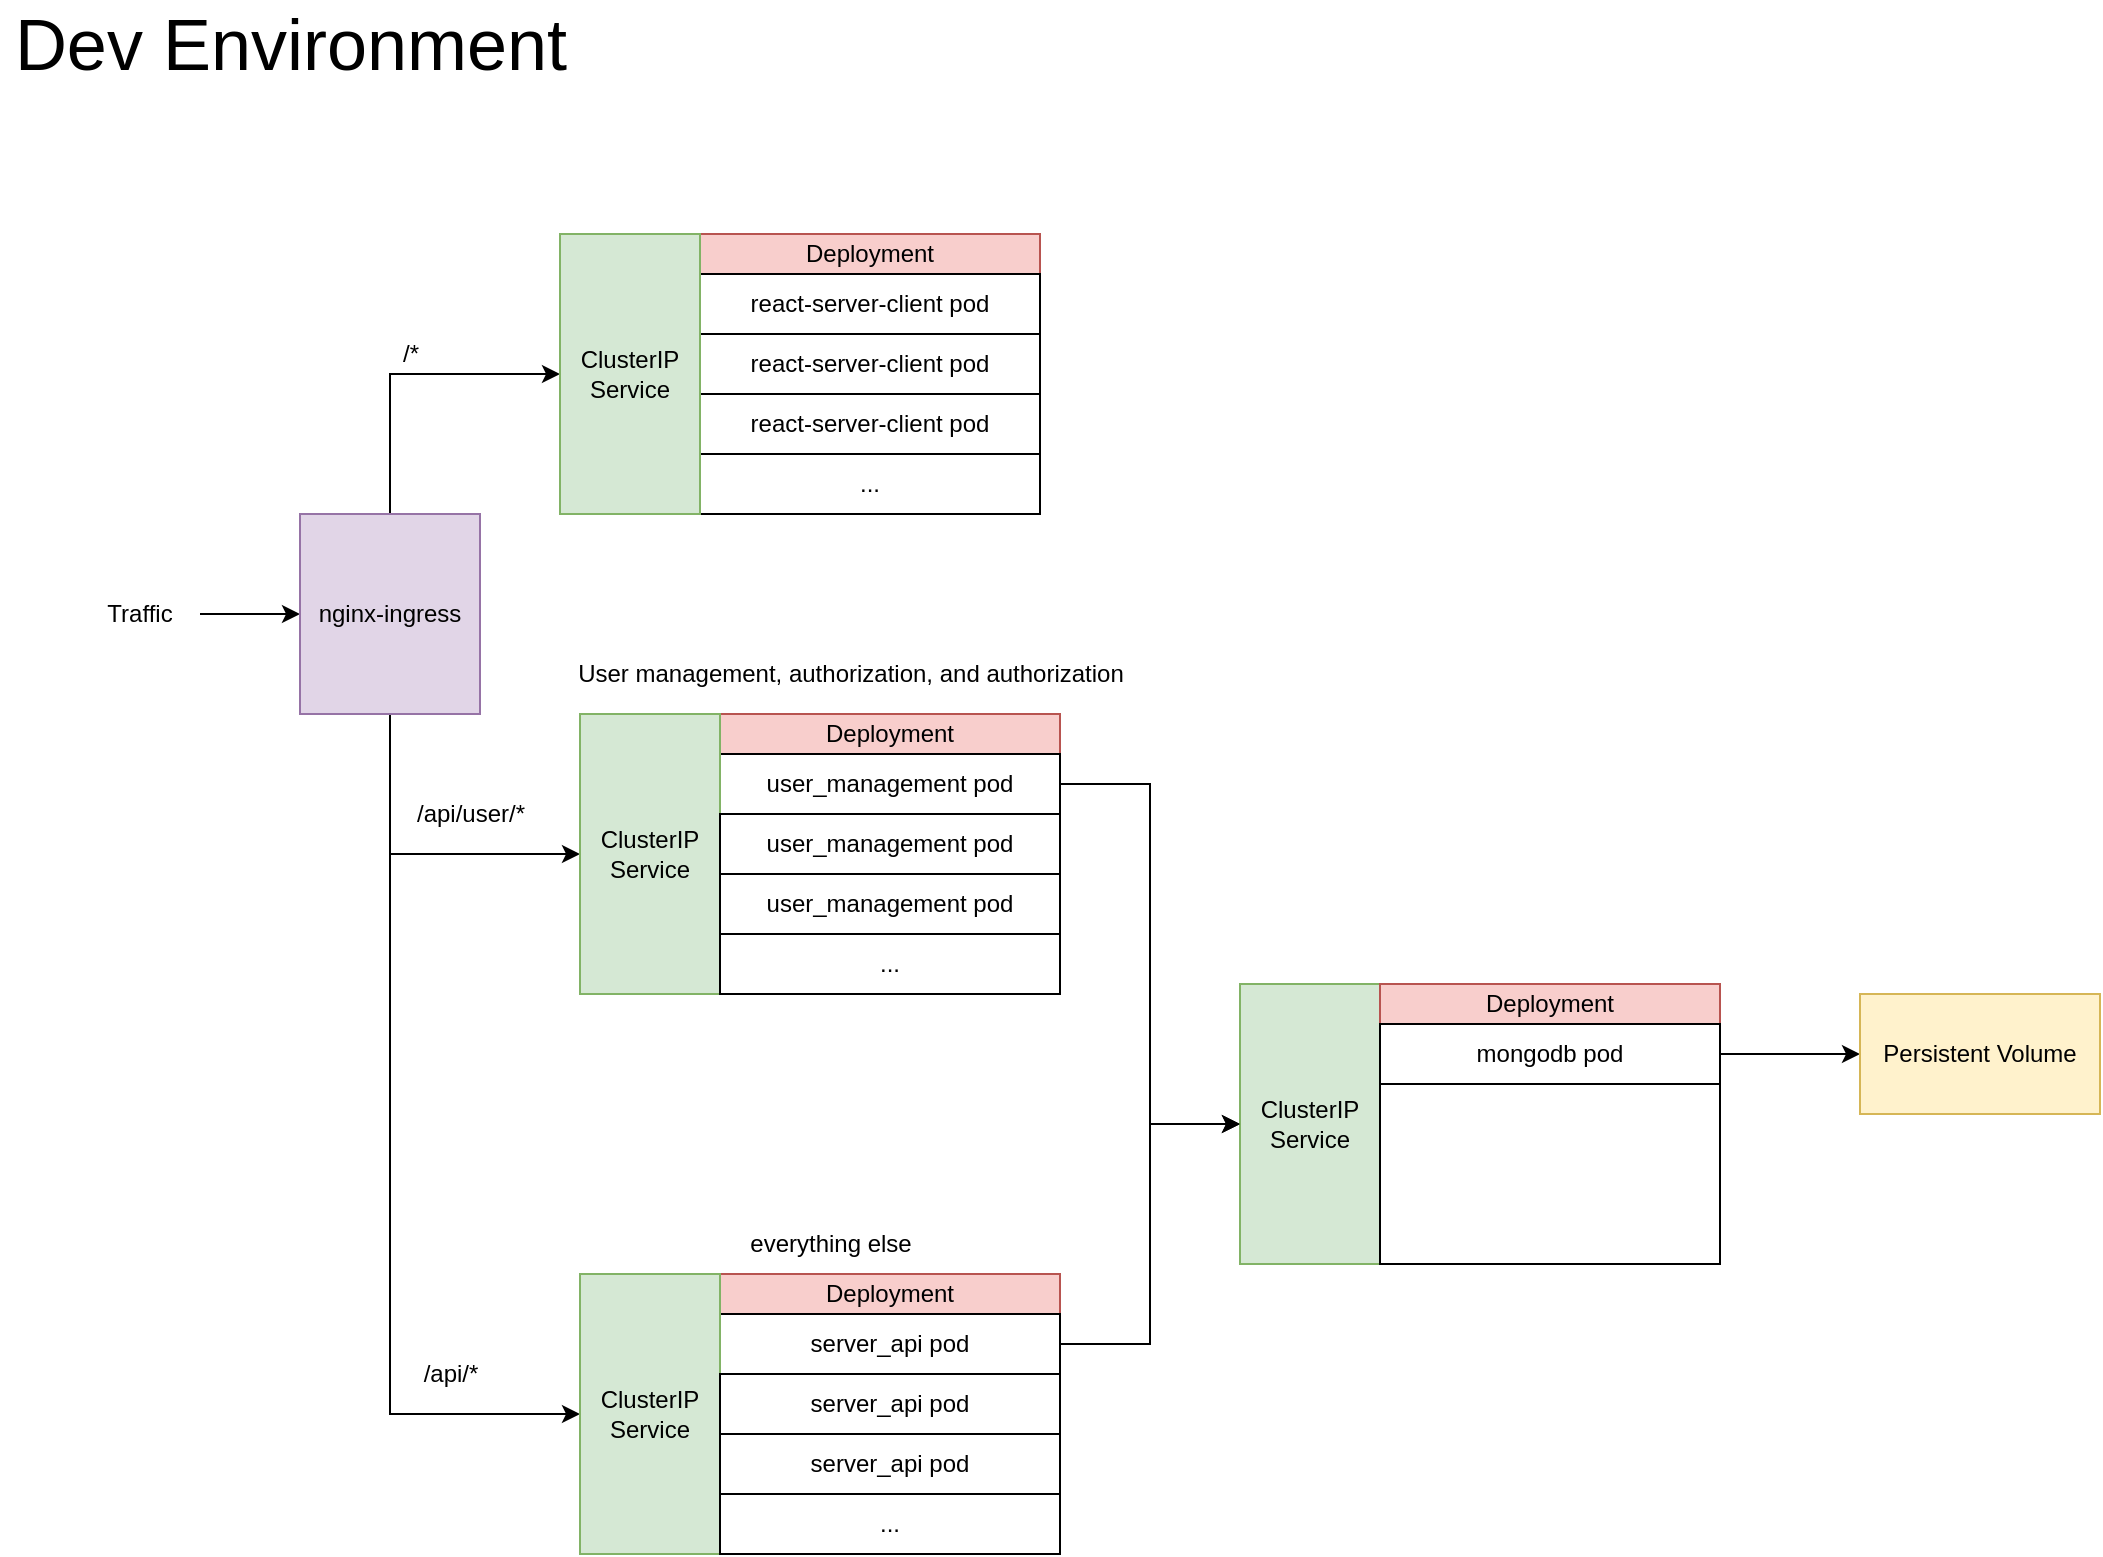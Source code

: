 <mxfile version="14.6.13" type="device" pages="2"><diagram id="BUN0zeX8ErIfLA1Tuo8H" name="Page-1"><mxGraphModel dx="1625" dy="942" grid="1" gridSize="10" guides="1" tooltips="1" connect="1" arrows="1" fold="1" page="1" pageScale="1" pageWidth="850" pageHeight="1100" math="0" shadow="0"><root><mxCell id="0"/><mxCell id="1" parent="0"/><mxCell id="NH68k7Bs9rFK-1t2UABl-8" value="" style="edgeStyle=orthogonalEdgeStyle;rounded=0;orthogonalLoop=1;jettySize=auto;html=1;" parent="1" source="NH68k7Bs9rFK-1t2UABl-3" target="NH68k7Bs9rFK-1t2UABl-1" edge="1"><mxGeometry relative="1" as="geometry"/></mxCell><mxCell id="NH68k7Bs9rFK-1t2UABl-3" value="Traffic" style="text;html=1;strokeColor=none;fillColor=none;align=center;verticalAlign=middle;whiteSpace=wrap;rounded=0;" parent="1" vertex="1"><mxGeometry x="90" y="475" width="60" height="30" as="geometry"/></mxCell><mxCell id="NH68k7Bs9rFK-1t2UABl-46" style="edgeStyle=orthogonalEdgeStyle;rounded=0;orthogonalLoop=1;jettySize=auto;html=1;exitX=0.5;exitY=0;exitDx=0;exitDy=0;entryX=0;entryY=0.5;entryDx=0;entryDy=0;" parent="1" source="NH68k7Bs9rFK-1t2UABl-1" target="NH68k7Bs9rFK-1t2UABl-45" edge="1"><mxGeometry relative="1" as="geometry"/></mxCell><mxCell id="wJmKBXI6RJ40PAZ7qnUp-2" style="edgeStyle=orthogonalEdgeStyle;rounded=0;orthogonalLoop=1;jettySize=auto;html=1;exitX=0.5;exitY=1;exitDx=0;exitDy=0;" edge="1" parent="1" source="NH68k7Bs9rFK-1t2UABl-1" target="NH68k7Bs9rFK-1t2UABl-75"><mxGeometry relative="1" as="geometry"><Array as="points"><mxPoint x="245" y="610"/></Array></mxGeometry></mxCell><mxCell id="wJmKBXI6RJ40PAZ7qnUp-4" style="edgeStyle=orthogonalEdgeStyle;rounded=0;orthogonalLoop=1;jettySize=auto;html=1;entryX=0;entryY=0.5;entryDx=0;entryDy=0;" edge="1" parent="1" source="NH68k7Bs9rFK-1t2UABl-1" target="NH68k7Bs9rFK-1t2UABl-85"><mxGeometry relative="1" as="geometry"><Array as="points"><mxPoint x="245" y="890"/></Array></mxGeometry></mxCell><mxCell id="NH68k7Bs9rFK-1t2UABl-1" value="nginx-ingress" style="rounded=0;whiteSpace=wrap;html=1;fillColor=#e1d5e7;strokeColor=#9673a6;" parent="1" vertex="1"><mxGeometry x="200" y="440" width="90" height="100" as="geometry"/></mxCell><mxCell id="NH68k7Bs9rFK-1t2UABl-12" value="" style="rounded=0;whiteSpace=wrap;html=1;" parent="1" vertex="1"><mxGeometry x="400" y="300" width="170" height="140" as="geometry"/></mxCell><mxCell id="NH68k7Bs9rFK-1t2UABl-17" value="Deployment" style="rounded=0;whiteSpace=wrap;html=1;fillColor=#f8cecc;strokeColor=#b85450;" parent="1" vertex="1"><mxGeometry x="400" y="300" width="170" height="20" as="geometry"/></mxCell><mxCell id="NH68k7Bs9rFK-1t2UABl-21" value="react-server-client pod" style="rounded=0;whiteSpace=wrap;html=1;" parent="1" vertex="1"><mxGeometry x="400" y="320" width="170" height="30" as="geometry"/></mxCell><mxCell id="NH68k7Bs9rFK-1t2UABl-23" value="react-server-client&amp;nbsp;pod" style="rounded=0;whiteSpace=wrap;html=1;" parent="1" vertex="1"><mxGeometry x="400" y="350" width="170" height="30" as="geometry"/></mxCell><mxCell id="NH68k7Bs9rFK-1t2UABl-24" value="react-server-client&amp;nbsp;pod" style="rounded=0;whiteSpace=wrap;html=1;" parent="1" vertex="1"><mxGeometry x="400" y="380" width="170" height="30" as="geometry"/></mxCell><mxCell id="NH68k7Bs9rFK-1t2UABl-25" value="..." style="rounded=0;whiteSpace=wrap;html=1;" parent="1" vertex="1"><mxGeometry x="400" y="410" width="170" height="30" as="geometry"/></mxCell><mxCell id="NH68k7Bs9rFK-1t2UABl-45" value="ClusterIP Service" style="rounded=0;whiteSpace=wrap;html=1;fillColor=#d5e8d4;strokeColor=#82b366;" parent="1" vertex="1"><mxGeometry x="330" y="300" width="70" height="140" as="geometry"/></mxCell><mxCell id="NH68k7Bs9rFK-1t2UABl-49" value="/api/*" style="text;html=1;resizable=0;autosize=1;align=center;verticalAlign=middle;points=[];fillColor=none;strokeColor=none;rounded=0;" parent="1" vertex="1"><mxGeometry x="255" y="860" width="40" height="20" as="geometry"/></mxCell><mxCell id="NH68k7Bs9rFK-1t2UABl-50" value="/*" style="text;html=1;resizable=0;autosize=1;align=center;verticalAlign=middle;points=[];fillColor=none;strokeColor=none;rounded=0;" parent="1" vertex="1"><mxGeometry x="245" y="350" width="20" height="20" as="geometry"/></mxCell><mxCell id="NH68k7Bs9rFK-1t2UABl-51" value="" style="rounded=0;whiteSpace=wrap;html=1;" parent="1" vertex="1"><mxGeometry x="410" y="560" width="170" height="120" as="geometry"/></mxCell><mxCell id="NH68k7Bs9rFK-1t2UABl-52" value="Deployment" style="rounded=0;whiteSpace=wrap;html=1;fillColor=#f8cecc;strokeColor=#b85450;" parent="1" vertex="1"><mxGeometry x="410" y="540" width="170" height="20" as="geometry"/></mxCell><mxCell id="NH68k7Bs9rFK-1t2UABl-90" style="edgeStyle=orthogonalEdgeStyle;rounded=0;orthogonalLoop=1;jettySize=auto;html=1;exitX=1;exitY=0.5;exitDx=0;exitDy=0;entryX=0;entryY=0.5;entryDx=0;entryDy=0;" parent="1" source="NH68k7Bs9rFK-1t2UABl-53" target="NH68k7Bs9rFK-1t2UABl-58" edge="1"><mxGeometry relative="1" as="geometry"/></mxCell><mxCell id="NH68k7Bs9rFK-1t2UABl-53" value="user_management pod" style="rounded=0;whiteSpace=wrap;html=1;" parent="1" vertex="1"><mxGeometry x="410" y="560" width="170" height="30" as="geometry"/></mxCell><mxCell id="NH68k7Bs9rFK-1t2UABl-58" value="ClusterIP Service" style="rounded=0;whiteSpace=wrap;html=1;fillColor=#d5e8d4;strokeColor=#82b366;" parent="1" vertex="1"><mxGeometry x="670" y="675" width="70" height="140" as="geometry"/></mxCell><mxCell id="NH68k7Bs9rFK-1t2UABl-72" value="" style="rounded=0;whiteSpace=wrap;html=1;" parent="1" vertex="1"><mxGeometry x="740" y="695" width="170" height="120" as="geometry"/></mxCell><mxCell id="NH68k7Bs9rFK-1t2UABl-73" value="Deployment" style="rounded=0;whiteSpace=wrap;html=1;fillColor=#f8cecc;strokeColor=#b85450;" parent="1" vertex="1"><mxGeometry x="740" y="675" width="170" height="20" as="geometry"/></mxCell><mxCell id="NH68k7Bs9rFK-1t2UABl-81" style="edgeStyle=orthogonalEdgeStyle;rounded=0;orthogonalLoop=1;jettySize=auto;html=1;exitX=1;exitY=0.5;exitDx=0;exitDy=0;" parent="1" source="NH68k7Bs9rFK-1t2UABl-74" target="NH68k7Bs9rFK-1t2UABl-79" edge="1"><mxGeometry relative="1" as="geometry"/></mxCell><mxCell id="NH68k7Bs9rFK-1t2UABl-74" value="mongodb pod" style="rounded=0;whiteSpace=wrap;html=1;" parent="1" vertex="1"><mxGeometry x="740" y="695" width="170" height="30" as="geometry"/></mxCell><mxCell id="NH68k7Bs9rFK-1t2UABl-75" value="ClusterIP Service" style="rounded=0;whiteSpace=wrap;html=1;fillColor=#d5e8d4;strokeColor=#82b366;" parent="1" vertex="1"><mxGeometry x="340" y="540" width="70" height="140" as="geometry"/></mxCell><mxCell id="NH68k7Bs9rFK-1t2UABl-79" value="Persistent Volume" style="rounded=0;whiteSpace=wrap;html=1;labelBackgroundColor=none;fillColor=#fff2cc;strokeColor=#d6b656;" parent="1" vertex="1"><mxGeometry x="980" y="680" width="120" height="60" as="geometry"/></mxCell><mxCell id="NH68k7Bs9rFK-1t2UABl-82" value="" style="rounded=0;whiteSpace=wrap;html=1;" parent="1" vertex="1"><mxGeometry x="410" y="840" width="170" height="120" as="geometry"/></mxCell><mxCell id="NH68k7Bs9rFK-1t2UABl-83" value="Deployment" style="rounded=0;whiteSpace=wrap;html=1;fillColor=#f8cecc;strokeColor=#b85450;" parent="1" vertex="1"><mxGeometry x="410" y="820" width="170" height="20" as="geometry"/></mxCell><mxCell id="NH68k7Bs9rFK-1t2UABl-89" style="edgeStyle=orthogonalEdgeStyle;rounded=0;orthogonalLoop=1;jettySize=auto;html=1;exitX=1;exitY=0.5;exitDx=0;exitDy=0;entryX=0;entryY=0.5;entryDx=0;entryDy=0;" parent="1" source="NH68k7Bs9rFK-1t2UABl-84" target="NH68k7Bs9rFK-1t2UABl-58" edge="1"><mxGeometry relative="1" as="geometry"/></mxCell><mxCell id="NH68k7Bs9rFK-1t2UABl-84" value="server_api pod" style="rounded=0;whiteSpace=wrap;html=1;" parent="1" vertex="1"><mxGeometry x="410" y="840" width="170" height="30" as="geometry"/></mxCell><mxCell id="NH68k7Bs9rFK-1t2UABl-85" value="ClusterIP Service" style="rounded=0;whiteSpace=wrap;html=1;fillColor=#d5e8d4;strokeColor=#82b366;" parent="1" vertex="1"><mxGeometry x="340" y="820" width="70" height="140" as="geometry"/></mxCell><mxCell id="NH68k7Bs9rFK-1t2UABl-95" value="User management, authorization, and authorization" style="text;html=1;resizable=0;autosize=1;align=center;verticalAlign=middle;points=[];fillColor=none;strokeColor=none;rounded=0;labelBackgroundColor=none;" parent="1" vertex="1"><mxGeometry x="330" y="510" width="290" height="20" as="geometry"/></mxCell><mxCell id="qw8Diko-G9ZeuLJR0sN6-1" value="&lt;font style=&quot;font-size: 36px&quot;&gt;Dev Environment&lt;/font&gt;" style="text;html=1;resizable=0;autosize=1;align=center;verticalAlign=middle;points=[];fillColor=none;strokeColor=none;rounded=0;" parent="1" vertex="1"><mxGeometry x="50" y="190" width="290" height="30" as="geometry"/></mxCell><mxCell id="wJmKBXI6RJ40PAZ7qnUp-5" value="/api/user/*" style="text;html=1;resizable=0;autosize=1;align=center;verticalAlign=middle;points=[];fillColor=none;strokeColor=none;rounded=0;" vertex="1" parent="1"><mxGeometry x="250" y="580" width="70" height="20" as="geometry"/></mxCell><mxCell id="wJmKBXI6RJ40PAZ7qnUp-6" value="server_api pod" style="rounded=0;whiteSpace=wrap;html=1;" vertex="1" parent="1"><mxGeometry x="410" y="870" width="170" height="30" as="geometry"/></mxCell><mxCell id="wJmKBXI6RJ40PAZ7qnUp-7" value="server_api pod" style="rounded=0;whiteSpace=wrap;html=1;" vertex="1" parent="1"><mxGeometry x="410" y="900" width="170" height="30" as="geometry"/></mxCell><mxCell id="wJmKBXI6RJ40PAZ7qnUp-8" value="..." style="rounded=0;whiteSpace=wrap;html=1;" vertex="1" parent="1"><mxGeometry x="410" y="930" width="170" height="30" as="geometry"/></mxCell><mxCell id="wJmKBXI6RJ40PAZ7qnUp-9" value="user_management pod" style="rounded=0;whiteSpace=wrap;html=1;" vertex="1" parent="1"><mxGeometry x="410" y="590" width="170" height="30" as="geometry"/></mxCell><mxCell id="wJmKBXI6RJ40PAZ7qnUp-10" value="user_management pod" style="rounded=0;whiteSpace=wrap;html=1;" vertex="1" parent="1"><mxGeometry x="410" y="620" width="170" height="30" as="geometry"/></mxCell><mxCell id="wJmKBXI6RJ40PAZ7qnUp-11" value="..." style="rounded=0;whiteSpace=wrap;html=1;" vertex="1" parent="1"><mxGeometry x="410" y="650" width="170" height="30" as="geometry"/></mxCell><mxCell id="wJmKBXI6RJ40PAZ7qnUp-12" value="everything else" style="text;html=1;resizable=0;autosize=1;align=center;verticalAlign=middle;points=[];fillColor=none;strokeColor=none;rounded=0;labelBackgroundColor=none;" vertex="1" parent="1"><mxGeometry x="415" y="795" width="100" height="20" as="geometry"/></mxCell></root></mxGraphModel></diagram><diagram id="R4rSdhRdQZI7eO6KIkGB" name="Page-2"><mxGraphModel dx="2243" dy="1285" grid="1" gridSize="10" guides="1" tooltips="1" connect="1" arrows="1" fold="1" page="1" pageScale="1" pageWidth="850" pageHeight="1100" math="0" shadow="0"><root><mxCell id="oFJh5TbJ9YvuWG7Rph3Z-0"/><mxCell id="oFJh5TbJ9YvuWG7Rph3Z-1" parent="oFJh5TbJ9YvuWG7Rph3Z-0"/><mxCell id="oFJh5TbJ9YvuWG7Rph3Z-2" value="" style="edgeStyle=orthogonalEdgeStyle;rounded=0;orthogonalLoop=1;jettySize=auto;html=1;" edge="1" parent="oFJh5TbJ9YvuWG7Rph3Z-1" source="oFJh5TbJ9YvuWG7Rph3Z-3" target="oFJh5TbJ9YvuWG7Rph3Z-6"><mxGeometry relative="1" as="geometry"/></mxCell><mxCell id="oFJh5TbJ9YvuWG7Rph3Z-3" value="Traffic" style="text;html=1;strokeColor=none;fillColor=none;align=center;verticalAlign=middle;whiteSpace=wrap;rounded=0;" vertex="1" parent="oFJh5TbJ9YvuWG7Rph3Z-1"><mxGeometry x="90" y="475" width="60" height="30" as="geometry"/></mxCell><mxCell id="oFJh5TbJ9YvuWG7Rph3Z-4" style="edgeStyle=orthogonalEdgeStyle;rounded=0;orthogonalLoop=1;jettySize=auto;html=1;exitX=0.5;exitY=0;exitDx=0;exitDy=0;entryX=0;entryY=0.5;entryDx=0;entryDy=0;" edge="1" parent="oFJh5TbJ9YvuWG7Rph3Z-1" source="oFJh5TbJ9YvuWG7Rph3Z-6" target="oFJh5TbJ9YvuWG7Rph3Z-22"><mxGeometry relative="1" as="geometry"/></mxCell><mxCell id="oFJh5TbJ9YvuWG7Rph3Z-5" style="edgeStyle=orthogonalEdgeStyle;rounded=0;orthogonalLoop=1;jettySize=auto;html=1;exitX=0.5;exitY=1;exitDx=0;exitDy=0;entryX=0;entryY=0.5;entryDx=0;entryDy=0;" edge="1" parent="oFJh5TbJ9YvuWG7Rph3Z-1" source="oFJh5TbJ9YvuWG7Rph3Z-6" target="oFJh5TbJ9YvuWG7Rph3Z-21"><mxGeometry relative="1" as="geometry"/></mxCell><mxCell id="oFJh5TbJ9YvuWG7Rph3Z-6" value="nginx-ingress" style="rounded=0;whiteSpace=wrap;html=1;fillColor=#e1d5e7;strokeColor=#9673a6;" vertex="1" parent="oFJh5TbJ9YvuWG7Rph3Z-1"><mxGeometry x="200" y="440" width="90" height="100" as="geometry"/></mxCell><mxCell id="oFJh5TbJ9YvuWG7Rph3Z-7" value="" style="rounded=0;whiteSpace=wrap;html=1;" vertex="1" parent="oFJh5TbJ9YvuWG7Rph3Z-1"><mxGeometry x="400" y="300" width="170" height="140" as="geometry"/></mxCell><mxCell id="oFJh5TbJ9YvuWG7Rph3Z-8" value="Deployment" style="rounded=0;whiteSpace=wrap;html=1;fillColor=#f8cecc;strokeColor=#b85450;" vertex="1" parent="oFJh5TbJ9YvuWG7Rph3Z-1"><mxGeometry x="400" y="300" width="170" height="20" as="geometry"/></mxCell><mxCell id="oFJh5TbJ9YvuWG7Rph3Z-9" value="nginx-react-client pod" style="rounded=0;whiteSpace=wrap;html=1;" vertex="1" parent="oFJh5TbJ9YvuWG7Rph3Z-1"><mxGeometry x="400" y="320" width="170" height="30" as="geometry"/></mxCell><mxCell id="oFJh5TbJ9YvuWG7Rph3Z-10" value="nginx-react-client&amp;nbsp;pod" style="rounded=0;whiteSpace=wrap;html=1;" vertex="1" parent="oFJh5TbJ9YvuWG7Rph3Z-1"><mxGeometry x="400" y="350" width="170" height="30" as="geometry"/></mxCell><mxCell id="oFJh5TbJ9YvuWG7Rph3Z-11" value="nginx-react-client&amp;nbsp;pod" style="rounded=0;whiteSpace=wrap;html=1;" vertex="1" parent="oFJh5TbJ9YvuWG7Rph3Z-1"><mxGeometry x="400" y="380" width="170" height="30" as="geometry"/></mxCell><mxCell id="oFJh5TbJ9YvuWG7Rph3Z-12" value="..." style="rounded=0;whiteSpace=wrap;html=1;" vertex="1" parent="oFJh5TbJ9YvuWG7Rph3Z-1"><mxGeometry x="400" y="410" width="170" height="30" as="geometry"/></mxCell><mxCell id="oFJh5TbJ9YvuWG7Rph3Z-13" value="" style="rounded=0;whiteSpace=wrap;html=1;" vertex="1" parent="oFJh5TbJ9YvuWG7Rph3Z-1"><mxGeometry x="400" y="540" width="170" height="140" as="geometry"/></mxCell><mxCell id="oFJh5TbJ9YvuWG7Rph3Z-14" value="Deployment" style="rounded=0;whiteSpace=wrap;html=1;fillColor=#f8cecc;strokeColor=#b85450;" vertex="1" parent="oFJh5TbJ9YvuWG7Rph3Z-1"><mxGeometry x="400" y="540" width="170" height="20" as="geometry"/></mxCell><mxCell id="oFJh5TbJ9YvuWG7Rph3Z-15" value="api-gateway pod" style="rounded=0;whiteSpace=wrap;html=1;" vertex="1" parent="oFJh5TbJ9YvuWG7Rph3Z-1"><mxGeometry x="400" y="560" width="170" height="30" as="geometry"/></mxCell><mxCell id="oFJh5TbJ9YvuWG7Rph3Z-16" style="edgeStyle=orthogonalEdgeStyle;rounded=0;orthogonalLoop=1;jettySize=auto;html=1;exitX=1;exitY=0.25;exitDx=0;exitDy=0;entryX=0;entryY=0.5;entryDx=0;entryDy=0;" edge="1" parent="oFJh5TbJ9YvuWG7Rph3Z-1" source="oFJh5TbJ9YvuWG7Rph3Z-17" target="oFJh5TbJ9YvuWG7Rph3Z-44"><mxGeometry relative="1" as="geometry"/></mxCell><mxCell id="oFJh5TbJ9YvuWG7Rph3Z-17" value="api-gateway pod" style="rounded=0;whiteSpace=wrap;html=1;" vertex="1" parent="oFJh5TbJ9YvuWG7Rph3Z-1"><mxGeometry x="400" y="590" width="170" height="30" as="geometry"/></mxCell><mxCell id="oFJh5TbJ9YvuWG7Rph3Z-18" style="edgeStyle=orthogonalEdgeStyle;rounded=0;orthogonalLoop=1;jettySize=auto;html=1;exitX=1;exitY=0.5;exitDx=0;exitDy=0;entryX=0;entryY=0.5;entryDx=0;entryDy=0;" edge="1" parent="oFJh5TbJ9YvuWG7Rph3Z-1" source="oFJh5TbJ9YvuWG7Rph3Z-19" target="oFJh5TbJ9YvuWG7Rph3Z-38"><mxGeometry relative="1" as="geometry"/></mxCell><mxCell id="oFJh5TbJ9YvuWG7Rph3Z-19" value="api-gateway pod" style="rounded=0;whiteSpace=wrap;html=1;" vertex="1" parent="oFJh5TbJ9YvuWG7Rph3Z-1"><mxGeometry x="400" y="620" width="170" height="30" as="geometry"/></mxCell><mxCell id="oFJh5TbJ9YvuWG7Rph3Z-20" value="..." style="rounded=0;whiteSpace=wrap;html=1;" vertex="1" parent="oFJh5TbJ9YvuWG7Rph3Z-1"><mxGeometry x="400" y="650" width="170" height="30" as="geometry"/></mxCell><mxCell id="oFJh5TbJ9YvuWG7Rph3Z-21" value="ClusterIP Service" style="rounded=0;whiteSpace=wrap;html=1;fillColor=#d5e8d4;strokeColor=#82b366;" vertex="1" parent="oFJh5TbJ9YvuWG7Rph3Z-1"><mxGeometry x="330" y="540" width="70" height="140" as="geometry"/></mxCell><mxCell id="oFJh5TbJ9YvuWG7Rph3Z-22" value="ClusterIP Service" style="rounded=0;whiteSpace=wrap;html=1;fillColor=#d5e8d4;strokeColor=#82b366;" vertex="1" parent="oFJh5TbJ9YvuWG7Rph3Z-1"><mxGeometry x="330" y="300" width="70" height="140" as="geometry"/></mxCell><mxCell id="oFJh5TbJ9YvuWG7Rph3Z-23" value="/api/*" style="text;html=1;resizable=0;autosize=1;align=center;verticalAlign=middle;points=[];fillColor=none;strokeColor=none;rounded=0;" vertex="1" parent="oFJh5TbJ9YvuWG7Rph3Z-1"><mxGeometry x="235" y="610" width="40" height="20" as="geometry"/></mxCell><mxCell id="oFJh5TbJ9YvuWG7Rph3Z-24" value="/*" style="text;html=1;resizable=0;autosize=1;align=center;verticalAlign=middle;points=[];fillColor=none;strokeColor=none;rounded=0;" vertex="1" parent="oFJh5TbJ9YvuWG7Rph3Z-1"><mxGeometry x="245" y="350" width="20" height="20" as="geometry"/></mxCell><mxCell id="oFJh5TbJ9YvuWG7Rph3Z-25" value="" style="rounded=0;whiteSpace=wrap;html=1;" vertex="1" parent="oFJh5TbJ9YvuWG7Rph3Z-1"><mxGeometry x="740" y="420" width="170" height="120" as="geometry"/></mxCell><mxCell id="oFJh5TbJ9YvuWG7Rph3Z-26" value="Deployment" style="rounded=0;whiteSpace=wrap;html=1;fillColor=#f8cecc;strokeColor=#b85450;" vertex="1" parent="oFJh5TbJ9YvuWG7Rph3Z-1"><mxGeometry x="740" y="400" width="170" height="20" as="geometry"/></mxCell><mxCell id="oFJh5TbJ9YvuWG7Rph3Z-27" style="edgeStyle=orthogonalEdgeStyle;rounded=0;orthogonalLoop=1;jettySize=auto;html=1;exitX=1;exitY=0.5;exitDx=0;exitDy=0;entryX=0;entryY=0.5;entryDx=0;entryDy=0;" edge="1" parent="oFJh5TbJ9YvuWG7Rph3Z-1" source="oFJh5TbJ9YvuWG7Rph3Z-28" target="oFJh5TbJ9YvuWG7Rph3Z-29"><mxGeometry relative="1" as="geometry"/></mxCell><mxCell id="oFJh5TbJ9YvuWG7Rph3Z-28" value="user_management pod" style="rounded=0;whiteSpace=wrap;html=1;" vertex="1" parent="oFJh5TbJ9YvuWG7Rph3Z-1"><mxGeometry x="740" y="420" width="170" height="30" as="geometry"/></mxCell><mxCell id="oFJh5TbJ9YvuWG7Rph3Z-29" value="ClusterIP Service" style="rounded=0;whiteSpace=wrap;html=1;fillColor=#d5e8d4;strokeColor=#82b366;" vertex="1" parent="oFJh5TbJ9YvuWG7Rph3Z-1"><mxGeometry x="1000" y="535" width="70" height="140" as="geometry"/></mxCell><mxCell id="oFJh5TbJ9YvuWG7Rph3Z-30" value="" style="endArrow=none;html=1;" edge="1" parent="oFJh5TbJ9YvuWG7Rph3Z-1"><mxGeometry width="50" height="50" relative="1" as="geometry"><mxPoint x="570" y="634.58" as="sourcePoint"/><mxPoint x="620" y="635" as="targetPoint"/></mxGeometry></mxCell><mxCell id="oFJh5TbJ9YvuWG7Rph3Z-31" value="" style="endArrow=none;html=1;" edge="1" parent="oFJh5TbJ9YvuWG7Rph3Z-1"><mxGeometry width="50" height="50" relative="1" as="geometry"><mxPoint x="570" y="664.58" as="sourcePoint"/><mxPoint x="620" y="665" as="targetPoint"/></mxGeometry></mxCell><mxCell id="oFJh5TbJ9YvuWG7Rph3Z-32" value="" style="endArrow=none;html=1;" edge="1" parent="oFJh5TbJ9YvuWG7Rph3Z-1"><mxGeometry width="50" height="50" relative="1" as="geometry"><mxPoint x="570" y="574.58" as="sourcePoint"/><mxPoint x="620" y="575" as="targetPoint"/></mxGeometry></mxCell><mxCell id="oFJh5TbJ9YvuWG7Rph3Z-33" value="" style="endArrow=none;html=1;" edge="1" parent="oFJh5TbJ9YvuWG7Rph3Z-1"><mxGeometry width="50" height="50" relative="1" as="geometry"><mxPoint x="620" y="665" as="sourcePoint"/><mxPoint x="620" y="575" as="targetPoint"/><Array as="points"><mxPoint x="620" y="620"/></Array></mxGeometry></mxCell><mxCell id="oFJh5TbJ9YvuWG7Rph3Z-34" value="" style="rounded=0;whiteSpace=wrap;html=1;" vertex="1" parent="oFJh5TbJ9YvuWG7Rph3Z-1"><mxGeometry x="1070" y="555" width="170" height="120" as="geometry"/></mxCell><mxCell id="oFJh5TbJ9YvuWG7Rph3Z-35" value="Deployment" style="rounded=0;whiteSpace=wrap;html=1;fillColor=#f8cecc;strokeColor=#b85450;" vertex="1" parent="oFJh5TbJ9YvuWG7Rph3Z-1"><mxGeometry x="1070" y="535" width="170" height="20" as="geometry"/></mxCell><mxCell id="oFJh5TbJ9YvuWG7Rph3Z-36" style="edgeStyle=orthogonalEdgeStyle;rounded=0;orthogonalLoop=1;jettySize=auto;html=1;exitX=1;exitY=0.5;exitDx=0;exitDy=0;" edge="1" parent="oFJh5TbJ9YvuWG7Rph3Z-1" source="oFJh5TbJ9YvuWG7Rph3Z-37" target="oFJh5TbJ9YvuWG7Rph3Z-39"><mxGeometry relative="1" as="geometry"/></mxCell><mxCell id="oFJh5TbJ9YvuWG7Rph3Z-37" value="mongodb pod" style="rounded=0;whiteSpace=wrap;html=1;" vertex="1" parent="oFJh5TbJ9YvuWG7Rph3Z-1"><mxGeometry x="1070" y="555" width="170" height="30" as="geometry"/></mxCell><mxCell id="oFJh5TbJ9YvuWG7Rph3Z-38" value="ClusterIP Service" style="rounded=0;whiteSpace=wrap;html=1;fillColor=#d5e8d4;strokeColor=#82b366;" vertex="1" parent="oFJh5TbJ9YvuWG7Rph3Z-1"><mxGeometry x="670" y="400" width="70" height="140" as="geometry"/></mxCell><mxCell id="oFJh5TbJ9YvuWG7Rph3Z-39" value="Persistent Volume" style="rounded=0;whiteSpace=wrap;html=1;labelBackgroundColor=none;fillColor=#fff2cc;strokeColor=#d6b656;" vertex="1" parent="oFJh5TbJ9YvuWG7Rph3Z-1"><mxGeometry x="1310" y="540" width="120" height="60" as="geometry"/></mxCell><mxCell id="oFJh5TbJ9YvuWG7Rph3Z-40" value="" style="rounded=0;whiteSpace=wrap;html=1;" vertex="1" parent="oFJh5TbJ9YvuWG7Rph3Z-1"><mxGeometry x="740" y="700" width="170" height="120" as="geometry"/></mxCell><mxCell id="oFJh5TbJ9YvuWG7Rph3Z-41" value="Deployment" style="rounded=0;whiteSpace=wrap;html=1;fillColor=#f8cecc;strokeColor=#b85450;" vertex="1" parent="oFJh5TbJ9YvuWG7Rph3Z-1"><mxGeometry x="740" y="680" width="170" height="20" as="geometry"/></mxCell><mxCell id="oFJh5TbJ9YvuWG7Rph3Z-42" style="edgeStyle=orthogonalEdgeStyle;rounded=0;orthogonalLoop=1;jettySize=auto;html=1;exitX=1;exitY=0.5;exitDx=0;exitDy=0;entryX=0;entryY=0.5;entryDx=0;entryDy=0;" edge="1" parent="oFJh5TbJ9YvuWG7Rph3Z-1" source="oFJh5TbJ9YvuWG7Rph3Z-43" target="oFJh5TbJ9YvuWG7Rph3Z-29"><mxGeometry relative="1" as="geometry"/></mxCell><mxCell id="oFJh5TbJ9YvuWG7Rph3Z-43" value="server_api pod" style="rounded=0;whiteSpace=wrap;html=1;" vertex="1" parent="oFJh5TbJ9YvuWG7Rph3Z-1"><mxGeometry x="740" y="700" width="170" height="30" as="geometry"/></mxCell><mxCell id="oFJh5TbJ9YvuWG7Rph3Z-44" value="ClusterIP Service" style="rounded=0;whiteSpace=wrap;html=1;fillColor=#d5e8d4;strokeColor=#82b366;" vertex="1" parent="oFJh5TbJ9YvuWG7Rph3Z-1"><mxGeometry x="670" y="680" width="70" height="140" as="geometry"/></mxCell><mxCell id="oFJh5TbJ9YvuWG7Rph3Z-45" value="User management, authorization, and authorization" style="text;html=1;resizable=0;autosize=1;align=center;verticalAlign=middle;points=[];fillColor=none;strokeColor=none;rounded=0;labelBackgroundColor=none;" vertex="1" parent="oFJh5TbJ9YvuWG7Rph3Z-1"><mxGeometry x="660" y="370" width="290" height="20" as="geometry"/></mxCell><mxCell id="oFJh5TbJ9YvuWG7Rph3Z-46" value="Deals with everything else, for example providing a GET route for all your past orders&amp;nbsp;" style="text;html=1;align=center;verticalAlign=middle;resizable=0;points=[];autosize=1;strokeColor=none;" vertex="1" parent="oFJh5TbJ9YvuWG7Rph3Z-1"><mxGeometry x="600" y="830" width="470" height="20" as="geometry"/></mxCell><mxCell id="oFJh5TbJ9YvuWG7Rph3Z-47" value="&lt;font style=&quot;font-size: 36px&quot;&gt;Production Environment (Google Cloud)&lt;/font&gt;" style="text;html=1;resizable=0;autosize=1;align=center;verticalAlign=middle;points=[];fillColor=none;strokeColor=none;rounded=0;" vertex="1" parent="oFJh5TbJ9YvuWG7Rph3Z-1"><mxGeometry x="20" y="190" width="650" height="30" as="geometry"/></mxCell></root></mxGraphModel></diagram></mxfile>